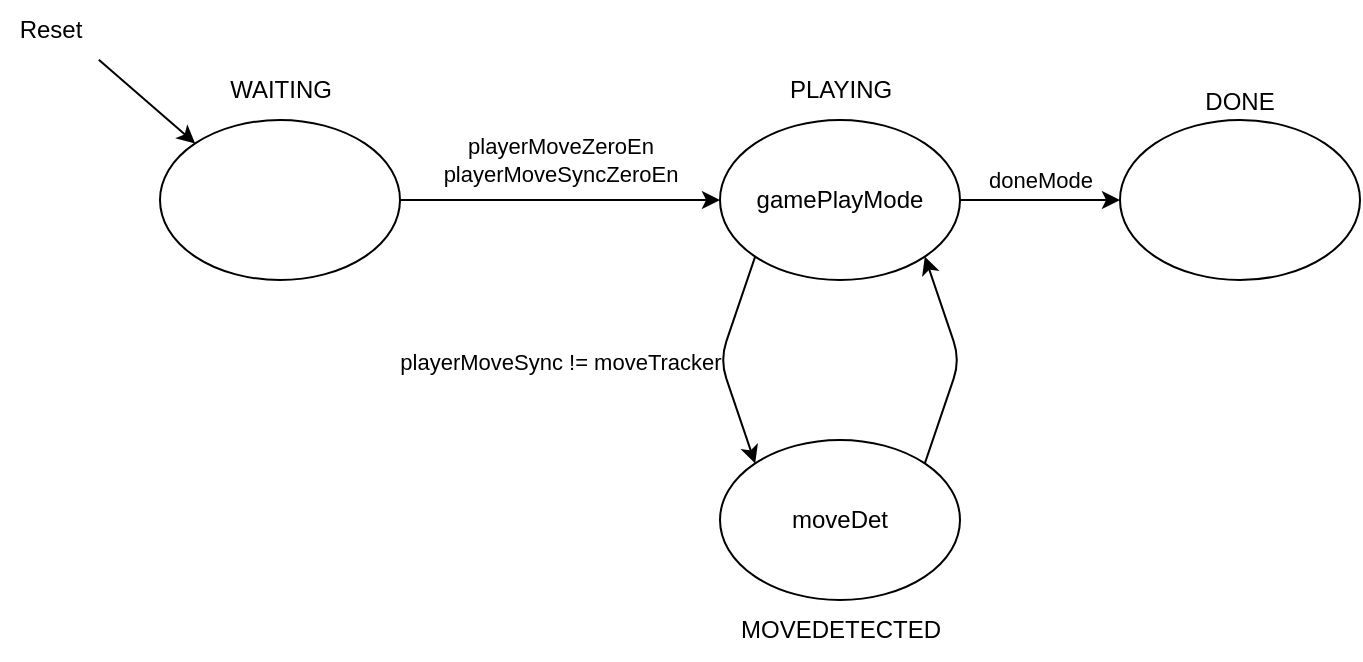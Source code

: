 <mxfile>
    <diagram id="4fIwkQOo2_krNGjEs3Ce" name="Page-1">
        <mxGraphModel dx="1034" dy="742" grid="1" gridSize="10" guides="1" tooltips="1" connect="1" arrows="1" fold="1" page="1" pageScale="1" pageWidth="850" pageHeight="1100" math="0" shadow="0">
            <root>
                <mxCell id="0"/>
                <mxCell id="1" parent="0"/>
                <mxCell id="3" value="Reset" style="text;html=1;align=center;verticalAlign=middle;resizable=0;points=[];autosize=1;strokeColor=none;fillColor=none;" parent="1" vertex="1">
                    <mxGeometry x="85" y="385" width="50" height="30" as="geometry"/>
                </mxCell>
                <mxCell id="6" value="" style="endArrow=classic;html=1;exitX=0.988;exitY=0.994;exitDx=0;exitDy=0;exitPerimeter=0;entryX=0;entryY=0;entryDx=0;entryDy=0;" parent="1" source="3" target="30" edge="1">
                    <mxGeometry width="50" height="50" relative="1" as="geometry">
                        <mxPoint x="330" y="560" as="sourcePoint"/>
                        <mxPoint x="255.4" y="443.49" as="targetPoint"/>
                    </mxGeometry>
                </mxCell>
                <mxCell id="36" value="" style="edgeStyle=none;html=1;" parent="1" source="30" target="35" edge="1">
                    <mxGeometry relative="1" as="geometry"/>
                </mxCell>
                <mxCell id="41" value="playerMoveZeroEn&lt;br&gt;playerMoveSyncZeroEn" style="edgeLabel;html=1;align=center;verticalAlign=middle;resizable=0;points=[];" parent="36" vertex="1" connectable="0">
                    <mxGeometry x="-0.25" y="-2" relative="1" as="geometry">
                        <mxPoint x="20" y="-22" as="offset"/>
                    </mxGeometry>
                </mxCell>
                <mxCell id="30" value="" style="ellipse;whiteSpace=wrap;html=1;" parent="1" vertex="1">
                    <mxGeometry x="165" y="445" width="120" height="80" as="geometry"/>
                </mxCell>
                <mxCell id="31" value="WAITING" style="text;html=1;align=center;verticalAlign=middle;resizable=0;points=[];autosize=1;strokeColor=none;fillColor=none;" parent="1" vertex="1">
                    <mxGeometry x="190" y="415" width="70" height="30" as="geometry"/>
                </mxCell>
                <mxCell id="39" value="" style="edgeStyle=none;html=1;exitX=0;exitY=1;exitDx=0;exitDy=0;entryX=0;entryY=0;entryDx=0;entryDy=0;" parent="1" source="35" target="38" edge="1">
                    <mxGeometry relative="1" as="geometry">
                        <Array as="points">
                            <mxPoint x="445" y="565"/>
                        </Array>
                    </mxGeometry>
                </mxCell>
                <mxCell id="43" value="playerMoveSync != moveTracker" style="edgeLabel;html=1;align=center;verticalAlign=middle;resizable=0;points=[];" parent="39" vertex="1" connectable="0">
                    <mxGeometry x="-0.229" y="1" relative="1" as="geometry">
                        <mxPoint x="-85" y="12" as="offset"/>
                    </mxGeometry>
                </mxCell>
                <mxCell id="45" style="edgeStyle=none;html=1;exitX=1;exitY=0.5;exitDx=0;exitDy=0;entryX=0;entryY=0.5;entryDx=0;entryDy=0;" edge="1" parent="1" source="35" target="44">
                    <mxGeometry relative="1" as="geometry"/>
                </mxCell>
                <mxCell id="46" value="doneMode" style="edgeLabel;html=1;align=center;verticalAlign=middle;resizable=0;points=[];" vertex="1" connectable="0" parent="45">
                    <mxGeometry x="-0.275" relative="1" as="geometry">
                        <mxPoint x="11" y="-10" as="offset"/>
                    </mxGeometry>
                </mxCell>
                <mxCell id="35" value="gamePlayMode" style="ellipse;whiteSpace=wrap;html=1;" parent="1" vertex="1">
                    <mxGeometry x="445" y="445" width="120" height="80" as="geometry"/>
                </mxCell>
                <mxCell id="37" value="PLAYING" style="text;html=1;align=center;verticalAlign=middle;resizable=0;points=[];autosize=1;strokeColor=none;fillColor=none;" parent="1" vertex="1">
                    <mxGeometry x="470" y="415" width="70" height="30" as="geometry"/>
                </mxCell>
                <mxCell id="42" style="edgeStyle=none;html=1;exitX=1;exitY=0;exitDx=0;exitDy=0;entryX=1;entryY=1;entryDx=0;entryDy=0;" parent="1" source="38" target="35" edge="1">
                    <mxGeometry relative="1" as="geometry">
                        <Array as="points">
                            <mxPoint x="565" y="565"/>
                        </Array>
                    </mxGeometry>
                </mxCell>
                <mxCell id="38" value="moveDet" style="ellipse;whiteSpace=wrap;html=1;" parent="1" vertex="1">
                    <mxGeometry x="445" y="605" width="120" height="80" as="geometry"/>
                </mxCell>
                <mxCell id="40" value="MOVEDETECTED" style="text;html=1;align=center;verticalAlign=middle;resizable=0;points=[];autosize=1;strokeColor=none;fillColor=none;" parent="1" vertex="1">
                    <mxGeometry x="445" y="685" width="120" height="30" as="geometry"/>
                </mxCell>
                <mxCell id="44" value="" style="ellipse;whiteSpace=wrap;html=1;" vertex="1" parent="1">
                    <mxGeometry x="645" y="445" width="120" height="80" as="geometry"/>
                </mxCell>
                <mxCell id="47" value="DONE" style="text;html=1;strokeColor=none;fillColor=none;align=center;verticalAlign=middle;whiteSpace=wrap;rounded=0;" vertex="1" parent="1">
                    <mxGeometry x="675" y="421" width="60" height="30" as="geometry"/>
                </mxCell>
            </root>
        </mxGraphModel>
    </diagram>
</mxfile>